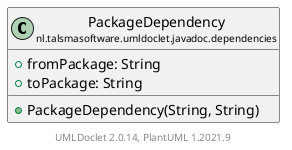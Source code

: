 @startuml
    set namespaceSeparator none
    hide empty fields
    hide empty methods

    class "<size:14>PackageDependency\n<size:10>nl.talsmasoftware.umldoclet.javadoc.dependencies" as nl.talsmasoftware.umldoclet.javadoc.dependencies.PackageDependency [[PackageDependency.html]] {
        +fromPackage: String
        +toPackage: String
        +PackageDependency(String, String)
    }

    center footer UMLDoclet 2.0.14, PlantUML 1.2021.9
@enduml
